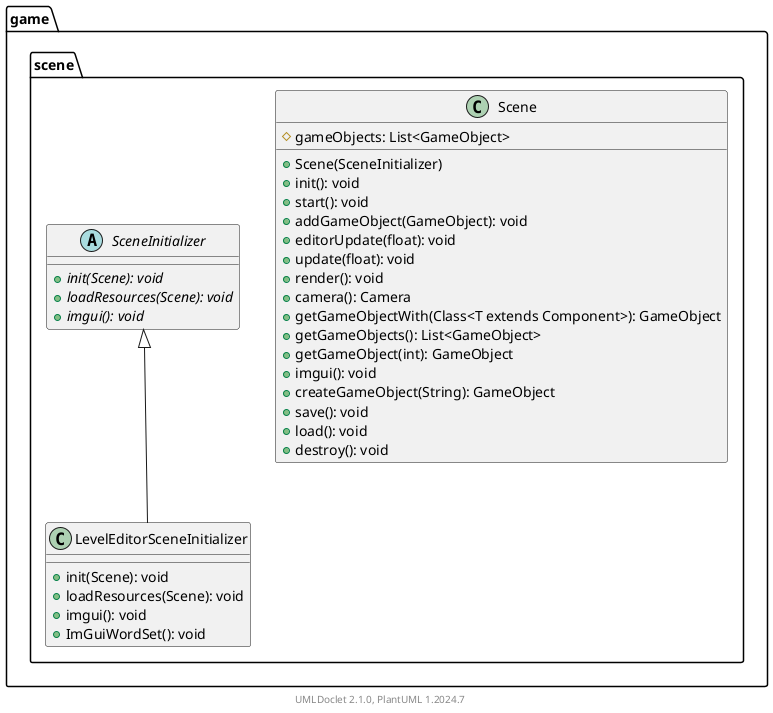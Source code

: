 @startuml
    namespace game.scene {

        class LevelEditorSceneInitializer [[LevelEditorSceneInitializer.html]] {
            +init(Scene): void
            +loadResources(Scene): void
            +imgui(): void
            +ImGuiWordSet(): void
        }

        class Scene [[Scene.html]] {
            #gameObjects: List<GameObject>
            +Scene(SceneInitializer)
            +init(): void
            +start(): void
            +addGameObject(GameObject): void
            +editorUpdate(float): void
            +update(float): void
            +render(): void
            +camera(): Camera
            +getGameObjectWith(Class<T extends Component>): GameObject
            +getGameObjects(): List<GameObject>
            +getGameObject(int): GameObject
            +imgui(): void
            +createGameObject(String): GameObject
            +save(): void
            +load(): void
            +destroy(): void
        }

        abstract class SceneInitializer [[SceneInitializer.html]] {
            {abstract} +init(Scene): void
            {abstract} +loadResources(Scene): void
            {abstract} +imgui(): void
        }

        SceneInitializer <|-- LevelEditorSceneInitializer
    }

    center footer UMLDoclet 2.1.0, PlantUML %version()
@enduml
